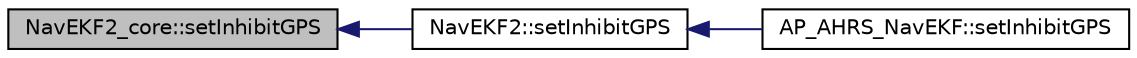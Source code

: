digraph "NavEKF2_core::setInhibitGPS"
{
 // INTERACTIVE_SVG=YES
  edge [fontname="Helvetica",fontsize="10",labelfontname="Helvetica",labelfontsize="10"];
  node [fontname="Helvetica",fontsize="10",shape=record];
  rankdir="LR";
  Node1 [label="NavEKF2_core::setInhibitGPS",height=0.2,width=0.4,color="black", fillcolor="grey75", style="filled", fontcolor="black"];
  Node1 -> Node2 [dir="back",color="midnightblue",fontsize="10",style="solid",fontname="Helvetica"];
  Node2 [label="NavEKF2::setInhibitGPS",height=0.2,width=0.4,color="black", fillcolor="white", style="filled",URL="$classNavEKF2.html#a6bc4e26188215be68c7013734e26e56f"];
  Node2 -> Node3 [dir="back",color="midnightblue",fontsize="10",style="solid",fontname="Helvetica"];
  Node3 [label="AP_AHRS_NavEKF::setInhibitGPS",height=0.2,width=0.4,color="black", fillcolor="white", style="filled",URL="$classAP__AHRS__NavEKF.html#a9192f894edf7f01eeb0a9968a117865d"];
}

